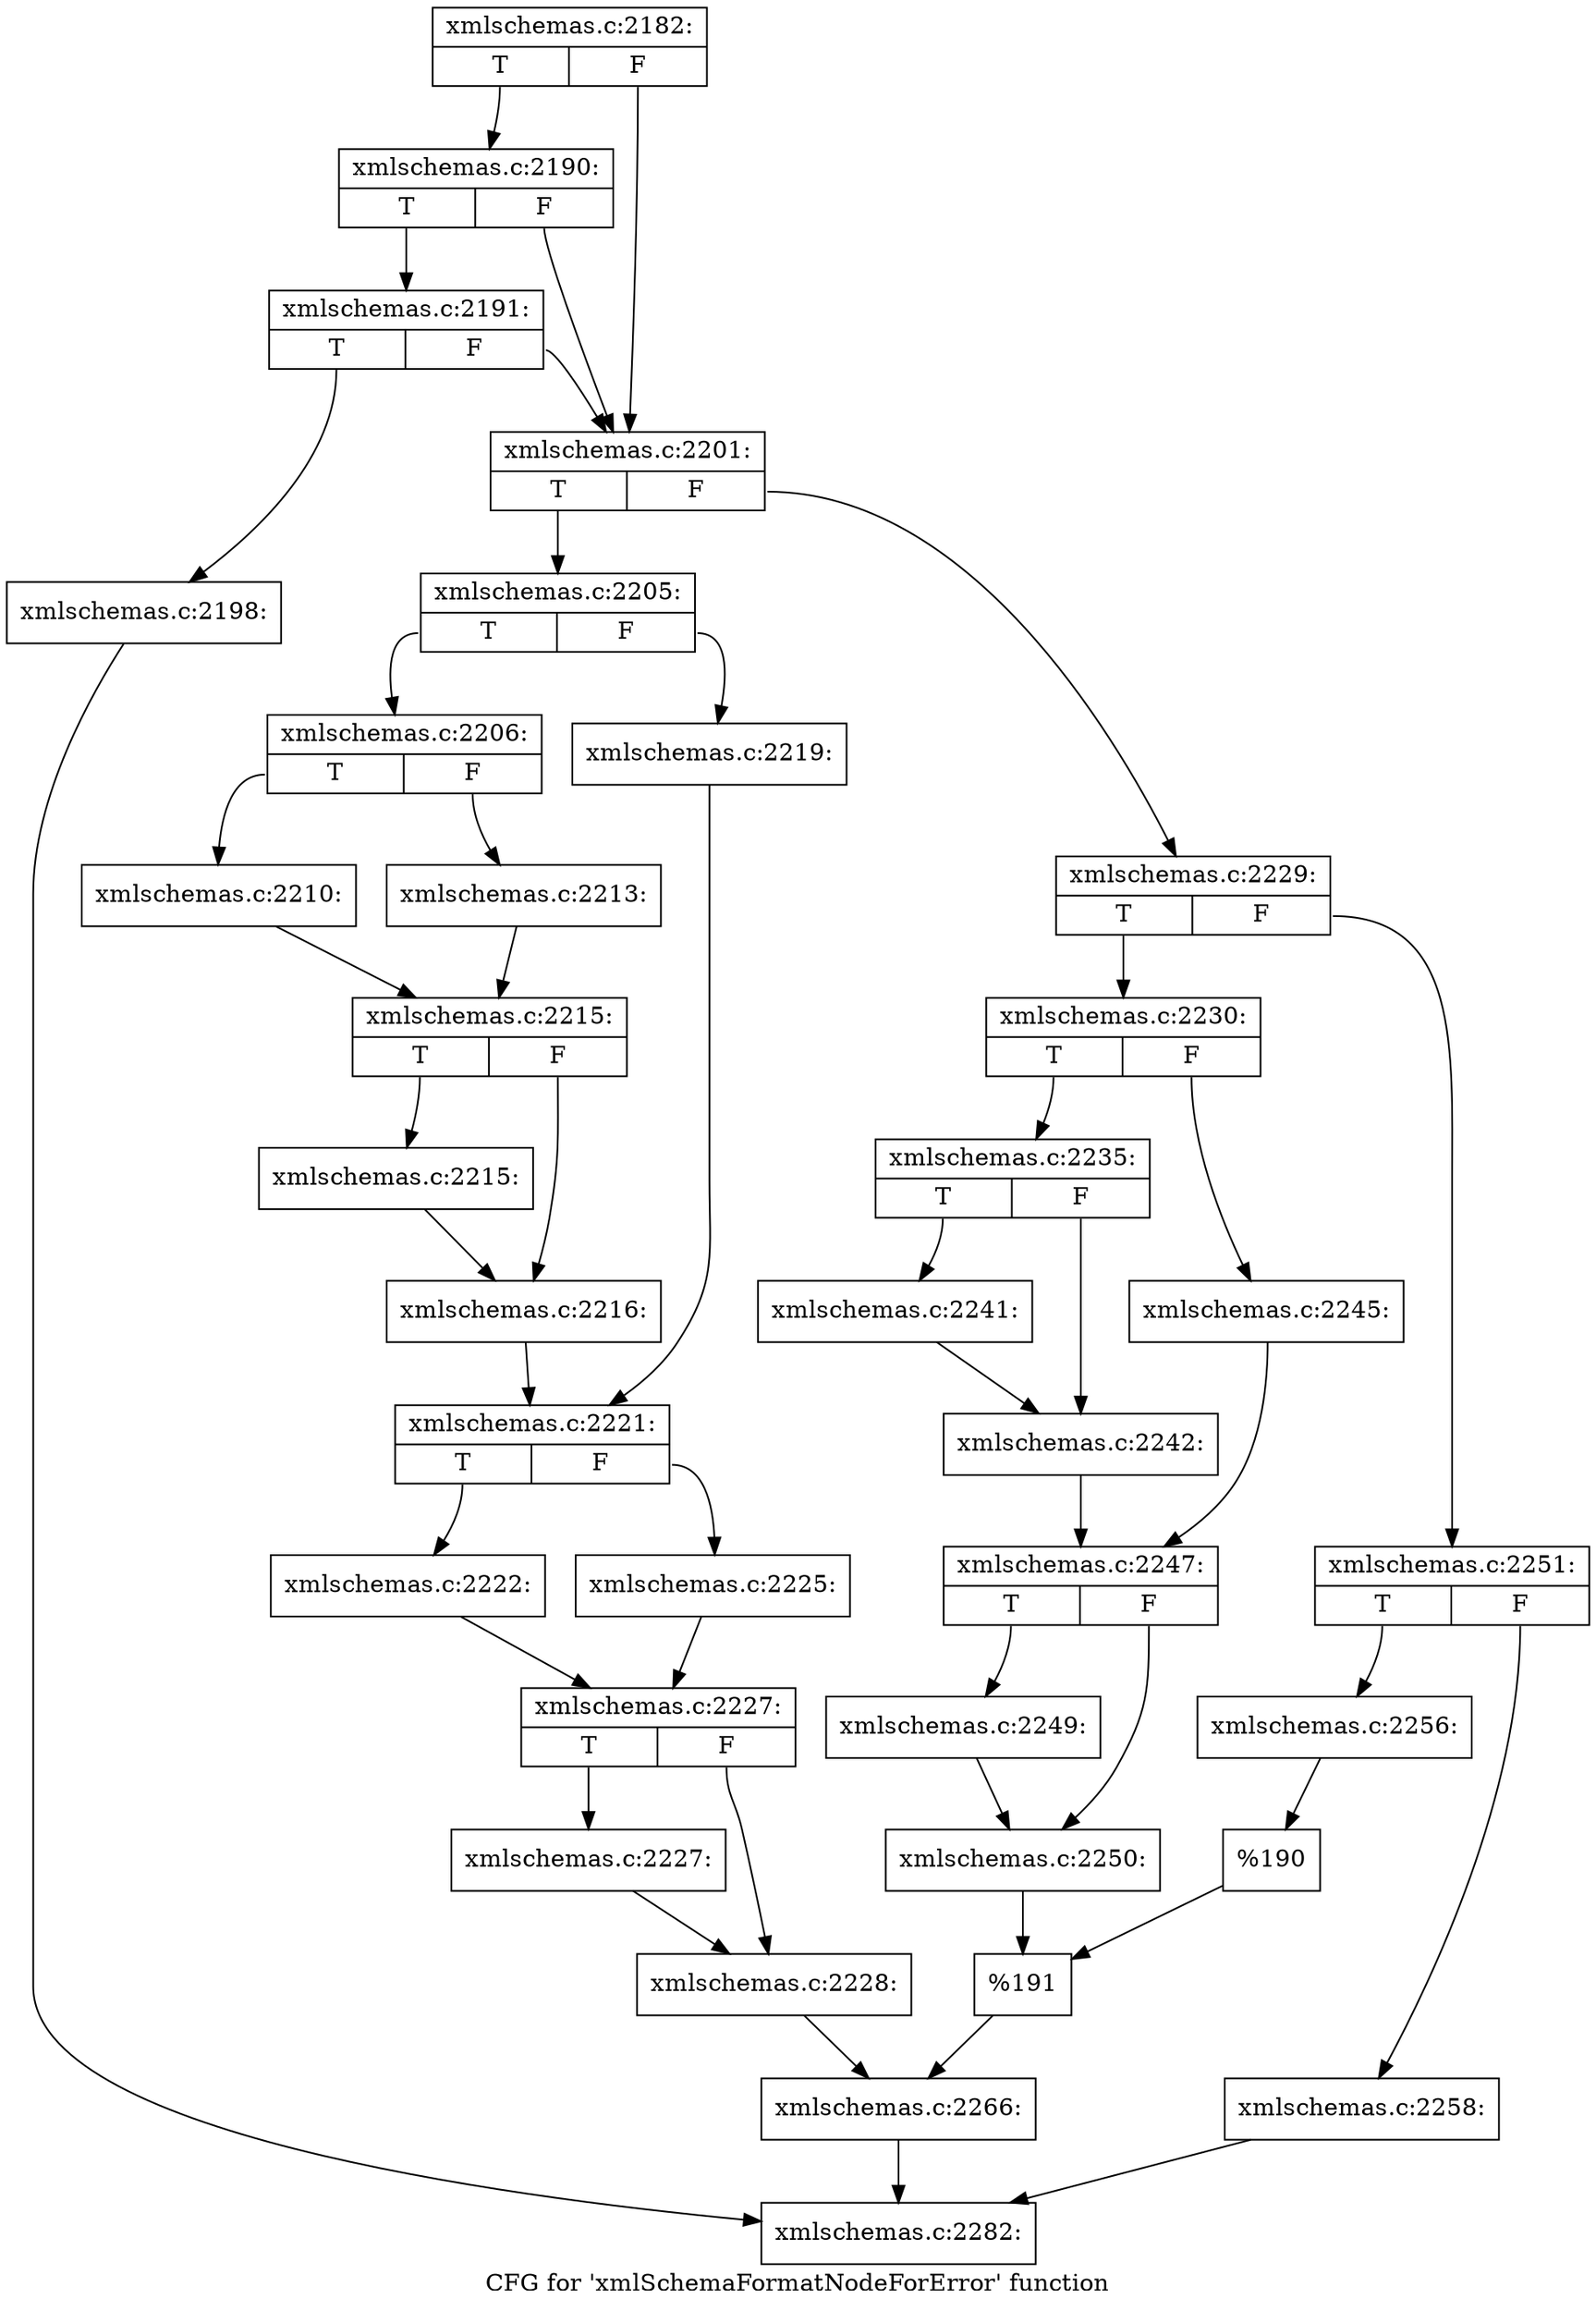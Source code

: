 digraph "CFG for 'xmlSchemaFormatNodeForError' function" {
	label="CFG for 'xmlSchemaFormatNodeForError' function";

	Node0x55d025e76550 [shape=record,label="{xmlschemas.c:2182:|{<s0>T|<s1>F}}"];
	Node0x55d025e76550:s0 -> Node0x55d025e7b0b0;
	Node0x55d025e76550:s1 -> Node0x55d025e7afe0;
	Node0x55d025e7b0b0 [shape=record,label="{xmlschemas.c:2190:|{<s0>T|<s1>F}}"];
	Node0x55d025e7b0b0:s0 -> Node0x55d025e7b030;
	Node0x55d025e7b0b0:s1 -> Node0x55d025e7afe0;
	Node0x55d025e7b030 [shape=record,label="{xmlschemas.c:2191:|{<s0>T|<s1>F}}"];
	Node0x55d025e7b030:s0 -> Node0x55d025e7af90;
	Node0x55d025e7b030:s1 -> Node0x55d025e7afe0;
	Node0x55d025e7af90 [shape=record,label="{xmlschemas.c:2198:}"];
	Node0x55d025e7af90 -> Node0x55d025e787c0;
	Node0x55d025e7afe0 [shape=record,label="{xmlschemas.c:2201:|{<s0>T|<s1>F}}"];
	Node0x55d025e7afe0:s0 -> Node0x55d025e7bf10;
	Node0x55d025e7afe0:s1 -> Node0x55d025e7bfb0;
	Node0x55d025e7bf10 [shape=record,label="{xmlschemas.c:2205:|{<s0>T|<s1>F}}"];
	Node0x55d025e7bf10:s0 -> Node0x55d025e7c370;
	Node0x55d025e7bf10:s1 -> Node0x55d025e7c410;
	Node0x55d025e7c370 [shape=record,label="{xmlschemas.c:2206:|{<s0>T|<s1>F}}"];
	Node0x55d025e7c370:s0 -> Node0x55d025dcda90;
	Node0x55d025e7c370:s1 -> Node0x55d025dcdb30;
	Node0x55d025dcda90 [shape=record,label="{xmlschemas.c:2210:}"];
	Node0x55d025dcda90 -> Node0x55d025dcdae0;
	Node0x55d025dcdb30 [shape=record,label="{xmlschemas.c:2213:}"];
	Node0x55d025dcdb30 -> Node0x55d025dcdae0;
	Node0x55d025dcdae0 [shape=record,label="{xmlschemas.c:2215:|{<s0>T|<s1>F}}"];
	Node0x55d025dcdae0:s0 -> Node0x55d025e7f280;
	Node0x55d025dcdae0:s1 -> Node0x55d025e7f2d0;
	Node0x55d025e7f280 [shape=record,label="{xmlschemas.c:2215:}"];
	Node0x55d025e7f280 -> Node0x55d025e7f2d0;
	Node0x55d025e7f2d0 [shape=record,label="{xmlschemas.c:2216:}"];
	Node0x55d025e7f2d0 -> Node0x55d025e7c3c0;
	Node0x55d025e7c410 [shape=record,label="{xmlschemas.c:2219:}"];
	Node0x55d025e7c410 -> Node0x55d025e7c3c0;
	Node0x55d025e7c3c0 [shape=record,label="{xmlschemas.c:2221:|{<s0>T|<s1>F}}"];
	Node0x55d025e7c3c0:s0 -> Node0x55d025e80740;
	Node0x55d025e7c3c0:s1 -> Node0x55d025e807e0;
	Node0x55d025e80740 [shape=record,label="{xmlschemas.c:2222:}"];
	Node0x55d025e80740 -> Node0x55d025e80790;
	Node0x55d025e807e0 [shape=record,label="{xmlschemas.c:2225:}"];
	Node0x55d025e807e0 -> Node0x55d025e80790;
	Node0x55d025e80790 [shape=record,label="{xmlschemas.c:2227:|{<s0>T|<s1>F}}"];
	Node0x55d025e80790:s0 -> Node0x55d025e81cc0;
	Node0x55d025e80790:s1 -> Node0x55d025e81d10;
	Node0x55d025e81cc0 [shape=record,label="{xmlschemas.c:2227:}"];
	Node0x55d025e81cc0 -> Node0x55d025e81d10;
	Node0x55d025e81d10 [shape=record,label="{xmlschemas.c:2228:}"];
	Node0x55d025e81d10 -> Node0x55d025e7bf60;
	Node0x55d025e7bfb0 [shape=record,label="{xmlschemas.c:2229:|{<s0>T|<s1>F}}"];
	Node0x55d025e7bfb0:s0 -> Node0x55d025e82830;
	Node0x55d025e7bfb0:s1 -> Node0x55d025e828d0;
	Node0x55d025e82830 [shape=record,label="{xmlschemas.c:2230:|{<s0>T|<s1>F}}"];
	Node0x55d025e82830:s0 -> Node0x55d025e83160;
	Node0x55d025e82830:s1 -> Node0x55d025e83200;
	Node0x55d025e83160 [shape=record,label="{xmlschemas.c:2235:|{<s0>T|<s1>F}}"];
	Node0x55d025e83160:s0 -> Node0x55d025e84a70;
	Node0x55d025e83160:s1 -> Node0x55d025e84ac0;
	Node0x55d025e84a70 [shape=record,label="{xmlschemas.c:2241:}"];
	Node0x55d025e84a70 -> Node0x55d025e84ac0;
	Node0x55d025e84ac0 [shape=record,label="{xmlschemas.c:2242:}"];
	Node0x55d025e84ac0 -> Node0x55d025e831b0;
	Node0x55d025e83200 [shape=record,label="{xmlschemas.c:2245:}"];
	Node0x55d025e83200 -> Node0x55d025e831b0;
	Node0x55d025e831b0 [shape=record,label="{xmlschemas.c:2247:|{<s0>T|<s1>F}}"];
	Node0x55d025e831b0:s0 -> Node0x55d025e86680;
	Node0x55d025e831b0:s1 -> Node0x55d025e866d0;
	Node0x55d025e86680 [shape=record,label="{xmlschemas.c:2249:}"];
	Node0x55d025e86680 -> Node0x55d025e866d0;
	Node0x55d025e866d0 [shape=record,label="{xmlschemas.c:2250:}"];
	Node0x55d025e866d0 -> Node0x55d025e82880;
	Node0x55d025e828d0 [shape=record,label="{xmlschemas.c:2251:|{<s0>T|<s1>F}}"];
	Node0x55d025e828d0:s0 -> Node0x55d025e87080;
	Node0x55d025e828d0:s1 -> Node0x55d025e87120;
	Node0x55d025e87080 [shape=record,label="{xmlschemas.c:2256:}"];
	Node0x55d025e87080 -> Node0x55d025e870d0;
	Node0x55d025e87120 [shape=record,label="{xmlschemas.c:2258:}"];
	Node0x55d025e87120 -> Node0x55d025e787c0;
	Node0x55d025e870d0 [shape=record,label="{%190}"];
	Node0x55d025e870d0 -> Node0x55d025e82880;
	Node0x55d025e82880 [shape=record,label="{%191}"];
	Node0x55d025e82880 -> Node0x55d025e7bf60;
	Node0x55d025e7bf60 [shape=record,label="{xmlschemas.c:2266:}"];
	Node0x55d025e7bf60 -> Node0x55d025e787c0;
	Node0x55d025e787c0 [shape=record,label="{xmlschemas.c:2282:}"];
}
